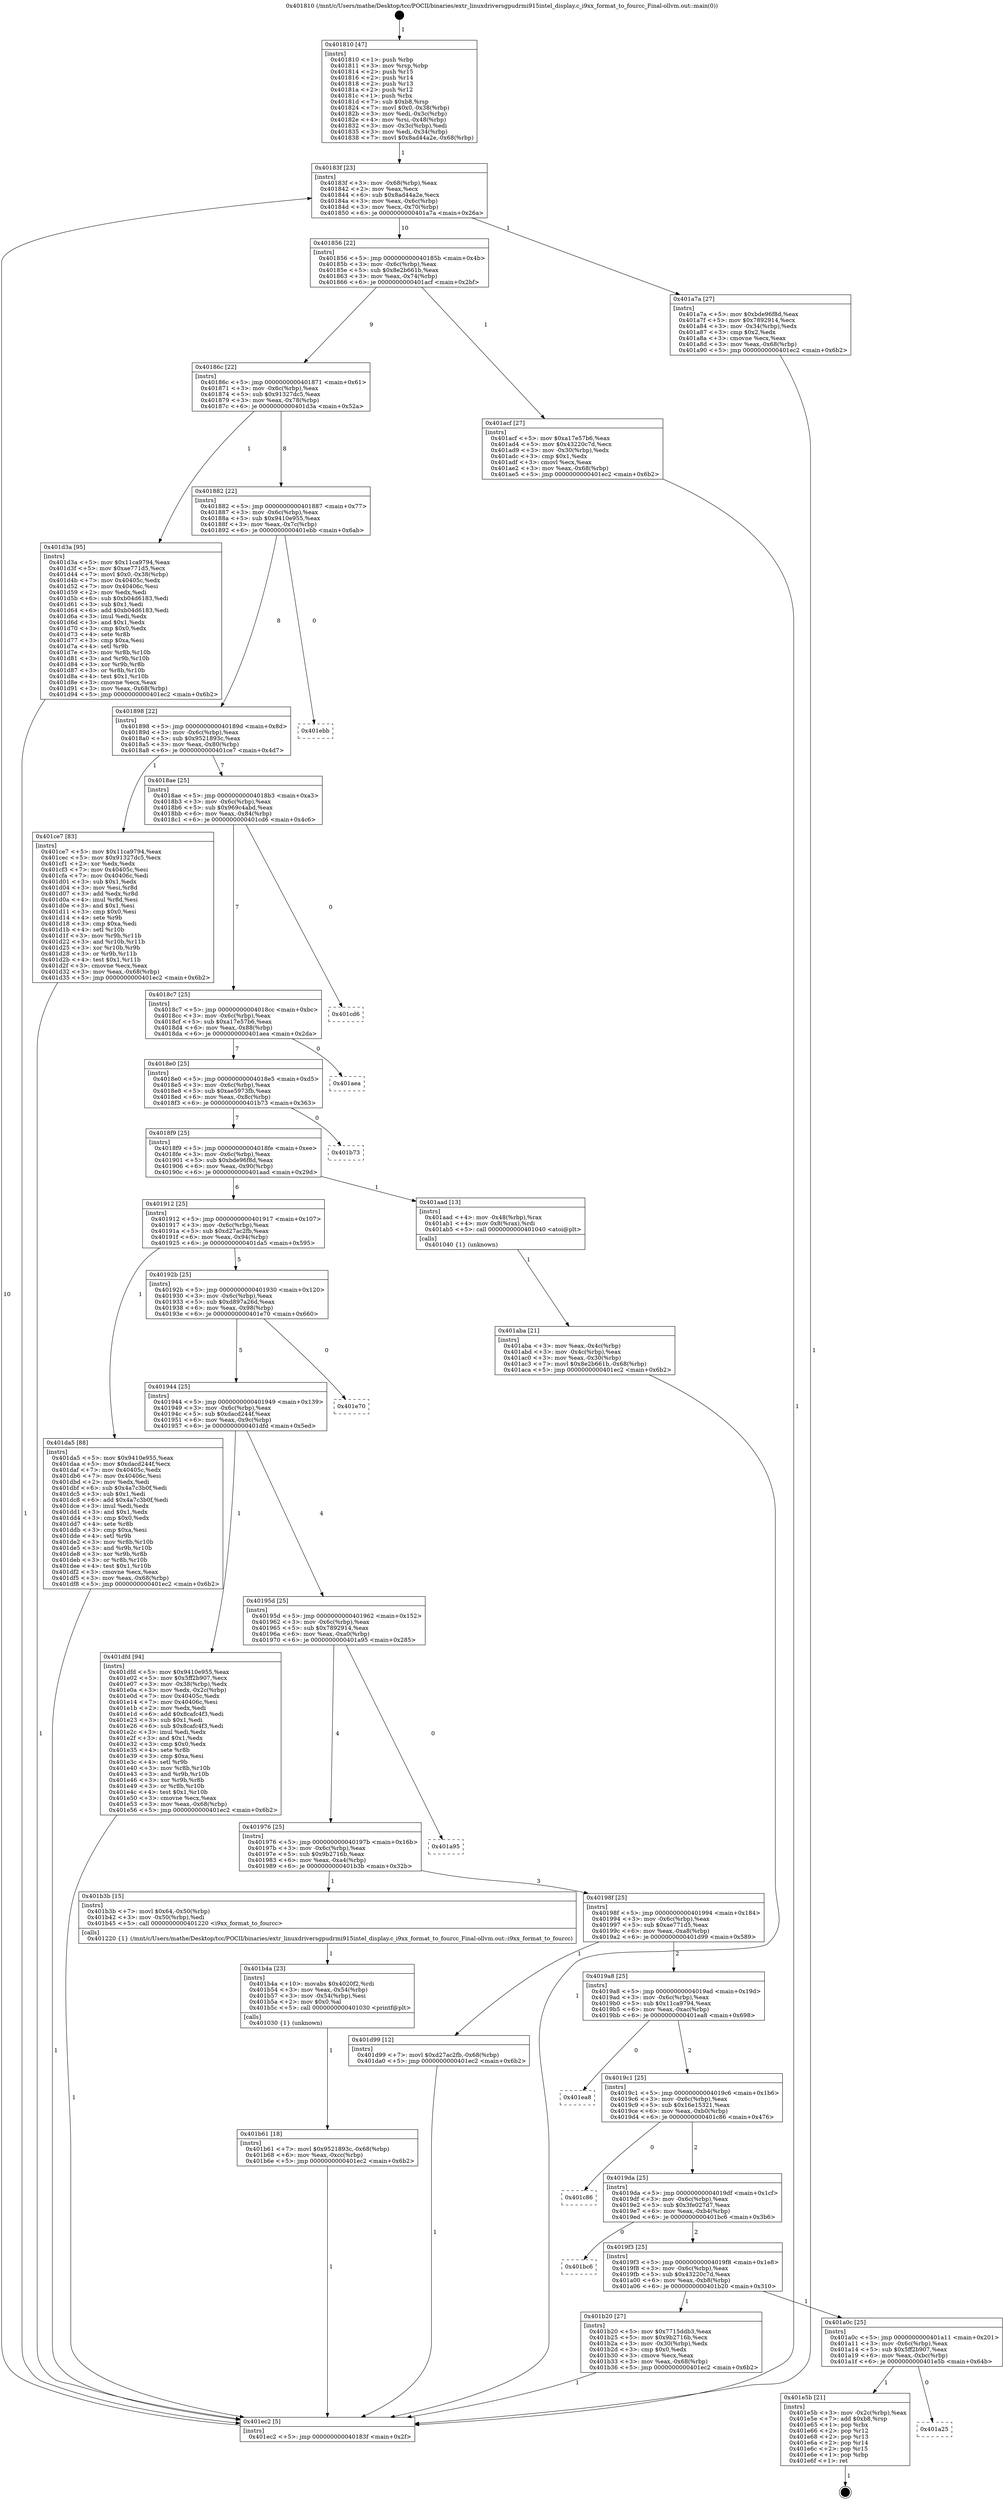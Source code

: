 digraph "0x401810" {
  label = "0x401810 (/mnt/c/Users/mathe/Desktop/tcc/POCII/binaries/extr_linuxdriversgpudrmi915intel_display.c_i9xx_format_to_fourcc_Final-ollvm.out::main(0))"
  labelloc = "t"
  node[shape=record]

  Entry [label="",width=0.3,height=0.3,shape=circle,fillcolor=black,style=filled]
  "0x40183f" [label="{
     0x40183f [23]\l
     | [instrs]\l
     &nbsp;&nbsp;0x40183f \<+3\>: mov -0x68(%rbp),%eax\l
     &nbsp;&nbsp;0x401842 \<+2\>: mov %eax,%ecx\l
     &nbsp;&nbsp;0x401844 \<+6\>: sub $0x8ad44a2e,%ecx\l
     &nbsp;&nbsp;0x40184a \<+3\>: mov %eax,-0x6c(%rbp)\l
     &nbsp;&nbsp;0x40184d \<+3\>: mov %ecx,-0x70(%rbp)\l
     &nbsp;&nbsp;0x401850 \<+6\>: je 0000000000401a7a \<main+0x26a\>\l
  }"]
  "0x401a7a" [label="{
     0x401a7a [27]\l
     | [instrs]\l
     &nbsp;&nbsp;0x401a7a \<+5\>: mov $0xbde96f8d,%eax\l
     &nbsp;&nbsp;0x401a7f \<+5\>: mov $0x7892914,%ecx\l
     &nbsp;&nbsp;0x401a84 \<+3\>: mov -0x34(%rbp),%edx\l
     &nbsp;&nbsp;0x401a87 \<+3\>: cmp $0x2,%edx\l
     &nbsp;&nbsp;0x401a8a \<+3\>: cmovne %ecx,%eax\l
     &nbsp;&nbsp;0x401a8d \<+3\>: mov %eax,-0x68(%rbp)\l
     &nbsp;&nbsp;0x401a90 \<+5\>: jmp 0000000000401ec2 \<main+0x6b2\>\l
  }"]
  "0x401856" [label="{
     0x401856 [22]\l
     | [instrs]\l
     &nbsp;&nbsp;0x401856 \<+5\>: jmp 000000000040185b \<main+0x4b\>\l
     &nbsp;&nbsp;0x40185b \<+3\>: mov -0x6c(%rbp),%eax\l
     &nbsp;&nbsp;0x40185e \<+5\>: sub $0x8e2b661b,%eax\l
     &nbsp;&nbsp;0x401863 \<+3\>: mov %eax,-0x74(%rbp)\l
     &nbsp;&nbsp;0x401866 \<+6\>: je 0000000000401acf \<main+0x2bf\>\l
  }"]
  "0x401ec2" [label="{
     0x401ec2 [5]\l
     | [instrs]\l
     &nbsp;&nbsp;0x401ec2 \<+5\>: jmp 000000000040183f \<main+0x2f\>\l
  }"]
  "0x401810" [label="{
     0x401810 [47]\l
     | [instrs]\l
     &nbsp;&nbsp;0x401810 \<+1\>: push %rbp\l
     &nbsp;&nbsp;0x401811 \<+3\>: mov %rsp,%rbp\l
     &nbsp;&nbsp;0x401814 \<+2\>: push %r15\l
     &nbsp;&nbsp;0x401816 \<+2\>: push %r14\l
     &nbsp;&nbsp;0x401818 \<+2\>: push %r13\l
     &nbsp;&nbsp;0x40181a \<+2\>: push %r12\l
     &nbsp;&nbsp;0x40181c \<+1\>: push %rbx\l
     &nbsp;&nbsp;0x40181d \<+7\>: sub $0xb8,%rsp\l
     &nbsp;&nbsp;0x401824 \<+7\>: movl $0x0,-0x38(%rbp)\l
     &nbsp;&nbsp;0x40182b \<+3\>: mov %edi,-0x3c(%rbp)\l
     &nbsp;&nbsp;0x40182e \<+4\>: mov %rsi,-0x48(%rbp)\l
     &nbsp;&nbsp;0x401832 \<+3\>: mov -0x3c(%rbp),%edi\l
     &nbsp;&nbsp;0x401835 \<+3\>: mov %edi,-0x34(%rbp)\l
     &nbsp;&nbsp;0x401838 \<+7\>: movl $0x8ad44a2e,-0x68(%rbp)\l
  }"]
  Exit [label="",width=0.3,height=0.3,shape=circle,fillcolor=black,style=filled,peripheries=2]
  "0x401acf" [label="{
     0x401acf [27]\l
     | [instrs]\l
     &nbsp;&nbsp;0x401acf \<+5\>: mov $0xa17e57b6,%eax\l
     &nbsp;&nbsp;0x401ad4 \<+5\>: mov $0x43220c7d,%ecx\l
     &nbsp;&nbsp;0x401ad9 \<+3\>: mov -0x30(%rbp),%edx\l
     &nbsp;&nbsp;0x401adc \<+3\>: cmp $0x1,%edx\l
     &nbsp;&nbsp;0x401adf \<+3\>: cmovl %ecx,%eax\l
     &nbsp;&nbsp;0x401ae2 \<+3\>: mov %eax,-0x68(%rbp)\l
     &nbsp;&nbsp;0x401ae5 \<+5\>: jmp 0000000000401ec2 \<main+0x6b2\>\l
  }"]
  "0x40186c" [label="{
     0x40186c [22]\l
     | [instrs]\l
     &nbsp;&nbsp;0x40186c \<+5\>: jmp 0000000000401871 \<main+0x61\>\l
     &nbsp;&nbsp;0x401871 \<+3\>: mov -0x6c(%rbp),%eax\l
     &nbsp;&nbsp;0x401874 \<+5\>: sub $0x91327dc5,%eax\l
     &nbsp;&nbsp;0x401879 \<+3\>: mov %eax,-0x78(%rbp)\l
     &nbsp;&nbsp;0x40187c \<+6\>: je 0000000000401d3a \<main+0x52a\>\l
  }"]
  "0x401a25" [label="{
     0x401a25\l
  }", style=dashed]
  "0x401d3a" [label="{
     0x401d3a [95]\l
     | [instrs]\l
     &nbsp;&nbsp;0x401d3a \<+5\>: mov $0x11ca9794,%eax\l
     &nbsp;&nbsp;0x401d3f \<+5\>: mov $0xae771d5,%ecx\l
     &nbsp;&nbsp;0x401d44 \<+7\>: movl $0x0,-0x38(%rbp)\l
     &nbsp;&nbsp;0x401d4b \<+7\>: mov 0x40405c,%edx\l
     &nbsp;&nbsp;0x401d52 \<+7\>: mov 0x40406c,%esi\l
     &nbsp;&nbsp;0x401d59 \<+2\>: mov %edx,%edi\l
     &nbsp;&nbsp;0x401d5b \<+6\>: sub $0xb04d6183,%edi\l
     &nbsp;&nbsp;0x401d61 \<+3\>: sub $0x1,%edi\l
     &nbsp;&nbsp;0x401d64 \<+6\>: add $0xb04d6183,%edi\l
     &nbsp;&nbsp;0x401d6a \<+3\>: imul %edi,%edx\l
     &nbsp;&nbsp;0x401d6d \<+3\>: and $0x1,%edx\l
     &nbsp;&nbsp;0x401d70 \<+3\>: cmp $0x0,%edx\l
     &nbsp;&nbsp;0x401d73 \<+4\>: sete %r8b\l
     &nbsp;&nbsp;0x401d77 \<+3\>: cmp $0xa,%esi\l
     &nbsp;&nbsp;0x401d7a \<+4\>: setl %r9b\l
     &nbsp;&nbsp;0x401d7e \<+3\>: mov %r8b,%r10b\l
     &nbsp;&nbsp;0x401d81 \<+3\>: and %r9b,%r10b\l
     &nbsp;&nbsp;0x401d84 \<+3\>: xor %r9b,%r8b\l
     &nbsp;&nbsp;0x401d87 \<+3\>: or %r8b,%r10b\l
     &nbsp;&nbsp;0x401d8a \<+4\>: test $0x1,%r10b\l
     &nbsp;&nbsp;0x401d8e \<+3\>: cmovne %ecx,%eax\l
     &nbsp;&nbsp;0x401d91 \<+3\>: mov %eax,-0x68(%rbp)\l
     &nbsp;&nbsp;0x401d94 \<+5\>: jmp 0000000000401ec2 \<main+0x6b2\>\l
  }"]
  "0x401882" [label="{
     0x401882 [22]\l
     | [instrs]\l
     &nbsp;&nbsp;0x401882 \<+5\>: jmp 0000000000401887 \<main+0x77\>\l
     &nbsp;&nbsp;0x401887 \<+3\>: mov -0x6c(%rbp),%eax\l
     &nbsp;&nbsp;0x40188a \<+5\>: sub $0x9410e955,%eax\l
     &nbsp;&nbsp;0x40188f \<+3\>: mov %eax,-0x7c(%rbp)\l
     &nbsp;&nbsp;0x401892 \<+6\>: je 0000000000401ebb \<main+0x6ab\>\l
  }"]
  "0x401e5b" [label="{
     0x401e5b [21]\l
     | [instrs]\l
     &nbsp;&nbsp;0x401e5b \<+3\>: mov -0x2c(%rbp),%eax\l
     &nbsp;&nbsp;0x401e5e \<+7\>: add $0xb8,%rsp\l
     &nbsp;&nbsp;0x401e65 \<+1\>: pop %rbx\l
     &nbsp;&nbsp;0x401e66 \<+2\>: pop %r12\l
     &nbsp;&nbsp;0x401e68 \<+2\>: pop %r13\l
     &nbsp;&nbsp;0x401e6a \<+2\>: pop %r14\l
     &nbsp;&nbsp;0x401e6c \<+2\>: pop %r15\l
     &nbsp;&nbsp;0x401e6e \<+1\>: pop %rbp\l
     &nbsp;&nbsp;0x401e6f \<+1\>: ret\l
  }"]
  "0x401ebb" [label="{
     0x401ebb\l
  }", style=dashed]
  "0x401898" [label="{
     0x401898 [22]\l
     | [instrs]\l
     &nbsp;&nbsp;0x401898 \<+5\>: jmp 000000000040189d \<main+0x8d\>\l
     &nbsp;&nbsp;0x40189d \<+3\>: mov -0x6c(%rbp),%eax\l
     &nbsp;&nbsp;0x4018a0 \<+5\>: sub $0x9521893c,%eax\l
     &nbsp;&nbsp;0x4018a5 \<+3\>: mov %eax,-0x80(%rbp)\l
     &nbsp;&nbsp;0x4018a8 \<+6\>: je 0000000000401ce7 \<main+0x4d7\>\l
  }"]
  "0x401b61" [label="{
     0x401b61 [18]\l
     | [instrs]\l
     &nbsp;&nbsp;0x401b61 \<+7\>: movl $0x9521893c,-0x68(%rbp)\l
     &nbsp;&nbsp;0x401b68 \<+6\>: mov %eax,-0xcc(%rbp)\l
     &nbsp;&nbsp;0x401b6e \<+5\>: jmp 0000000000401ec2 \<main+0x6b2\>\l
  }"]
  "0x401ce7" [label="{
     0x401ce7 [83]\l
     | [instrs]\l
     &nbsp;&nbsp;0x401ce7 \<+5\>: mov $0x11ca9794,%eax\l
     &nbsp;&nbsp;0x401cec \<+5\>: mov $0x91327dc5,%ecx\l
     &nbsp;&nbsp;0x401cf1 \<+2\>: xor %edx,%edx\l
     &nbsp;&nbsp;0x401cf3 \<+7\>: mov 0x40405c,%esi\l
     &nbsp;&nbsp;0x401cfa \<+7\>: mov 0x40406c,%edi\l
     &nbsp;&nbsp;0x401d01 \<+3\>: sub $0x1,%edx\l
     &nbsp;&nbsp;0x401d04 \<+3\>: mov %esi,%r8d\l
     &nbsp;&nbsp;0x401d07 \<+3\>: add %edx,%r8d\l
     &nbsp;&nbsp;0x401d0a \<+4\>: imul %r8d,%esi\l
     &nbsp;&nbsp;0x401d0e \<+3\>: and $0x1,%esi\l
     &nbsp;&nbsp;0x401d11 \<+3\>: cmp $0x0,%esi\l
     &nbsp;&nbsp;0x401d14 \<+4\>: sete %r9b\l
     &nbsp;&nbsp;0x401d18 \<+3\>: cmp $0xa,%edi\l
     &nbsp;&nbsp;0x401d1b \<+4\>: setl %r10b\l
     &nbsp;&nbsp;0x401d1f \<+3\>: mov %r9b,%r11b\l
     &nbsp;&nbsp;0x401d22 \<+3\>: and %r10b,%r11b\l
     &nbsp;&nbsp;0x401d25 \<+3\>: xor %r10b,%r9b\l
     &nbsp;&nbsp;0x401d28 \<+3\>: or %r9b,%r11b\l
     &nbsp;&nbsp;0x401d2b \<+4\>: test $0x1,%r11b\l
     &nbsp;&nbsp;0x401d2f \<+3\>: cmovne %ecx,%eax\l
     &nbsp;&nbsp;0x401d32 \<+3\>: mov %eax,-0x68(%rbp)\l
     &nbsp;&nbsp;0x401d35 \<+5\>: jmp 0000000000401ec2 \<main+0x6b2\>\l
  }"]
  "0x4018ae" [label="{
     0x4018ae [25]\l
     | [instrs]\l
     &nbsp;&nbsp;0x4018ae \<+5\>: jmp 00000000004018b3 \<main+0xa3\>\l
     &nbsp;&nbsp;0x4018b3 \<+3\>: mov -0x6c(%rbp),%eax\l
     &nbsp;&nbsp;0x4018b6 \<+5\>: sub $0x969c4abd,%eax\l
     &nbsp;&nbsp;0x4018bb \<+6\>: mov %eax,-0x84(%rbp)\l
     &nbsp;&nbsp;0x4018c1 \<+6\>: je 0000000000401cd6 \<main+0x4c6\>\l
  }"]
  "0x401b4a" [label="{
     0x401b4a [23]\l
     | [instrs]\l
     &nbsp;&nbsp;0x401b4a \<+10\>: movabs $0x4020f2,%rdi\l
     &nbsp;&nbsp;0x401b54 \<+3\>: mov %eax,-0x54(%rbp)\l
     &nbsp;&nbsp;0x401b57 \<+3\>: mov -0x54(%rbp),%esi\l
     &nbsp;&nbsp;0x401b5a \<+2\>: mov $0x0,%al\l
     &nbsp;&nbsp;0x401b5c \<+5\>: call 0000000000401030 \<printf@plt\>\l
     | [calls]\l
     &nbsp;&nbsp;0x401030 \{1\} (unknown)\l
  }"]
  "0x401cd6" [label="{
     0x401cd6\l
  }", style=dashed]
  "0x4018c7" [label="{
     0x4018c7 [25]\l
     | [instrs]\l
     &nbsp;&nbsp;0x4018c7 \<+5\>: jmp 00000000004018cc \<main+0xbc\>\l
     &nbsp;&nbsp;0x4018cc \<+3\>: mov -0x6c(%rbp),%eax\l
     &nbsp;&nbsp;0x4018cf \<+5\>: sub $0xa17e57b6,%eax\l
     &nbsp;&nbsp;0x4018d4 \<+6\>: mov %eax,-0x88(%rbp)\l
     &nbsp;&nbsp;0x4018da \<+6\>: je 0000000000401aea \<main+0x2da\>\l
  }"]
  "0x401a0c" [label="{
     0x401a0c [25]\l
     | [instrs]\l
     &nbsp;&nbsp;0x401a0c \<+5\>: jmp 0000000000401a11 \<main+0x201\>\l
     &nbsp;&nbsp;0x401a11 \<+3\>: mov -0x6c(%rbp),%eax\l
     &nbsp;&nbsp;0x401a14 \<+5\>: sub $0x5ff2b907,%eax\l
     &nbsp;&nbsp;0x401a19 \<+6\>: mov %eax,-0xbc(%rbp)\l
     &nbsp;&nbsp;0x401a1f \<+6\>: je 0000000000401e5b \<main+0x64b\>\l
  }"]
  "0x401aea" [label="{
     0x401aea\l
  }", style=dashed]
  "0x4018e0" [label="{
     0x4018e0 [25]\l
     | [instrs]\l
     &nbsp;&nbsp;0x4018e0 \<+5\>: jmp 00000000004018e5 \<main+0xd5\>\l
     &nbsp;&nbsp;0x4018e5 \<+3\>: mov -0x6c(%rbp),%eax\l
     &nbsp;&nbsp;0x4018e8 \<+5\>: sub $0xae5973fb,%eax\l
     &nbsp;&nbsp;0x4018ed \<+6\>: mov %eax,-0x8c(%rbp)\l
     &nbsp;&nbsp;0x4018f3 \<+6\>: je 0000000000401b73 \<main+0x363\>\l
  }"]
  "0x401b20" [label="{
     0x401b20 [27]\l
     | [instrs]\l
     &nbsp;&nbsp;0x401b20 \<+5\>: mov $0x7715ddb3,%eax\l
     &nbsp;&nbsp;0x401b25 \<+5\>: mov $0x9b2716b,%ecx\l
     &nbsp;&nbsp;0x401b2a \<+3\>: mov -0x30(%rbp),%edx\l
     &nbsp;&nbsp;0x401b2d \<+3\>: cmp $0x0,%edx\l
     &nbsp;&nbsp;0x401b30 \<+3\>: cmove %ecx,%eax\l
     &nbsp;&nbsp;0x401b33 \<+3\>: mov %eax,-0x68(%rbp)\l
     &nbsp;&nbsp;0x401b36 \<+5\>: jmp 0000000000401ec2 \<main+0x6b2\>\l
  }"]
  "0x401b73" [label="{
     0x401b73\l
  }", style=dashed]
  "0x4018f9" [label="{
     0x4018f9 [25]\l
     | [instrs]\l
     &nbsp;&nbsp;0x4018f9 \<+5\>: jmp 00000000004018fe \<main+0xee\>\l
     &nbsp;&nbsp;0x4018fe \<+3\>: mov -0x6c(%rbp),%eax\l
     &nbsp;&nbsp;0x401901 \<+5\>: sub $0xbde96f8d,%eax\l
     &nbsp;&nbsp;0x401906 \<+6\>: mov %eax,-0x90(%rbp)\l
     &nbsp;&nbsp;0x40190c \<+6\>: je 0000000000401aad \<main+0x29d\>\l
  }"]
  "0x4019f3" [label="{
     0x4019f3 [25]\l
     | [instrs]\l
     &nbsp;&nbsp;0x4019f3 \<+5\>: jmp 00000000004019f8 \<main+0x1e8\>\l
     &nbsp;&nbsp;0x4019f8 \<+3\>: mov -0x6c(%rbp),%eax\l
     &nbsp;&nbsp;0x4019fb \<+5\>: sub $0x43220c7d,%eax\l
     &nbsp;&nbsp;0x401a00 \<+6\>: mov %eax,-0xb8(%rbp)\l
     &nbsp;&nbsp;0x401a06 \<+6\>: je 0000000000401b20 \<main+0x310\>\l
  }"]
  "0x401aad" [label="{
     0x401aad [13]\l
     | [instrs]\l
     &nbsp;&nbsp;0x401aad \<+4\>: mov -0x48(%rbp),%rax\l
     &nbsp;&nbsp;0x401ab1 \<+4\>: mov 0x8(%rax),%rdi\l
     &nbsp;&nbsp;0x401ab5 \<+5\>: call 0000000000401040 \<atoi@plt\>\l
     | [calls]\l
     &nbsp;&nbsp;0x401040 \{1\} (unknown)\l
  }"]
  "0x401912" [label="{
     0x401912 [25]\l
     | [instrs]\l
     &nbsp;&nbsp;0x401912 \<+5\>: jmp 0000000000401917 \<main+0x107\>\l
     &nbsp;&nbsp;0x401917 \<+3\>: mov -0x6c(%rbp),%eax\l
     &nbsp;&nbsp;0x40191a \<+5\>: sub $0xd27ac2fb,%eax\l
     &nbsp;&nbsp;0x40191f \<+6\>: mov %eax,-0x94(%rbp)\l
     &nbsp;&nbsp;0x401925 \<+6\>: je 0000000000401da5 \<main+0x595\>\l
  }"]
  "0x401aba" [label="{
     0x401aba [21]\l
     | [instrs]\l
     &nbsp;&nbsp;0x401aba \<+3\>: mov %eax,-0x4c(%rbp)\l
     &nbsp;&nbsp;0x401abd \<+3\>: mov -0x4c(%rbp),%eax\l
     &nbsp;&nbsp;0x401ac0 \<+3\>: mov %eax,-0x30(%rbp)\l
     &nbsp;&nbsp;0x401ac3 \<+7\>: movl $0x8e2b661b,-0x68(%rbp)\l
     &nbsp;&nbsp;0x401aca \<+5\>: jmp 0000000000401ec2 \<main+0x6b2\>\l
  }"]
  "0x401bc6" [label="{
     0x401bc6\l
  }", style=dashed]
  "0x401da5" [label="{
     0x401da5 [88]\l
     | [instrs]\l
     &nbsp;&nbsp;0x401da5 \<+5\>: mov $0x9410e955,%eax\l
     &nbsp;&nbsp;0x401daa \<+5\>: mov $0xdacd244f,%ecx\l
     &nbsp;&nbsp;0x401daf \<+7\>: mov 0x40405c,%edx\l
     &nbsp;&nbsp;0x401db6 \<+7\>: mov 0x40406c,%esi\l
     &nbsp;&nbsp;0x401dbd \<+2\>: mov %edx,%edi\l
     &nbsp;&nbsp;0x401dbf \<+6\>: sub $0x4a7c3b0f,%edi\l
     &nbsp;&nbsp;0x401dc5 \<+3\>: sub $0x1,%edi\l
     &nbsp;&nbsp;0x401dc8 \<+6\>: add $0x4a7c3b0f,%edi\l
     &nbsp;&nbsp;0x401dce \<+3\>: imul %edi,%edx\l
     &nbsp;&nbsp;0x401dd1 \<+3\>: and $0x1,%edx\l
     &nbsp;&nbsp;0x401dd4 \<+3\>: cmp $0x0,%edx\l
     &nbsp;&nbsp;0x401dd7 \<+4\>: sete %r8b\l
     &nbsp;&nbsp;0x401ddb \<+3\>: cmp $0xa,%esi\l
     &nbsp;&nbsp;0x401dde \<+4\>: setl %r9b\l
     &nbsp;&nbsp;0x401de2 \<+3\>: mov %r8b,%r10b\l
     &nbsp;&nbsp;0x401de5 \<+3\>: and %r9b,%r10b\l
     &nbsp;&nbsp;0x401de8 \<+3\>: xor %r9b,%r8b\l
     &nbsp;&nbsp;0x401deb \<+3\>: or %r8b,%r10b\l
     &nbsp;&nbsp;0x401dee \<+4\>: test $0x1,%r10b\l
     &nbsp;&nbsp;0x401df2 \<+3\>: cmovne %ecx,%eax\l
     &nbsp;&nbsp;0x401df5 \<+3\>: mov %eax,-0x68(%rbp)\l
     &nbsp;&nbsp;0x401df8 \<+5\>: jmp 0000000000401ec2 \<main+0x6b2\>\l
  }"]
  "0x40192b" [label="{
     0x40192b [25]\l
     | [instrs]\l
     &nbsp;&nbsp;0x40192b \<+5\>: jmp 0000000000401930 \<main+0x120\>\l
     &nbsp;&nbsp;0x401930 \<+3\>: mov -0x6c(%rbp),%eax\l
     &nbsp;&nbsp;0x401933 \<+5\>: sub $0xd897a26d,%eax\l
     &nbsp;&nbsp;0x401938 \<+6\>: mov %eax,-0x98(%rbp)\l
     &nbsp;&nbsp;0x40193e \<+6\>: je 0000000000401e70 \<main+0x660\>\l
  }"]
  "0x4019da" [label="{
     0x4019da [25]\l
     | [instrs]\l
     &nbsp;&nbsp;0x4019da \<+5\>: jmp 00000000004019df \<main+0x1cf\>\l
     &nbsp;&nbsp;0x4019df \<+3\>: mov -0x6c(%rbp),%eax\l
     &nbsp;&nbsp;0x4019e2 \<+5\>: sub $0x3fe027d7,%eax\l
     &nbsp;&nbsp;0x4019e7 \<+6\>: mov %eax,-0xb4(%rbp)\l
     &nbsp;&nbsp;0x4019ed \<+6\>: je 0000000000401bc6 \<main+0x3b6\>\l
  }"]
  "0x401e70" [label="{
     0x401e70\l
  }", style=dashed]
  "0x401944" [label="{
     0x401944 [25]\l
     | [instrs]\l
     &nbsp;&nbsp;0x401944 \<+5\>: jmp 0000000000401949 \<main+0x139\>\l
     &nbsp;&nbsp;0x401949 \<+3\>: mov -0x6c(%rbp),%eax\l
     &nbsp;&nbsp;0x40194c \<+5\>: sub $0xdacd244f,%eax\l
     &nbsp;&nbsp;0x401951 \<+6\>: mov %eax,-0x9c(%rbp)\l
     &nbsp;&nbsp;0x401957 \<+6\>: je 0000000000401dfd \<main+0x5ed\>\l
  }"]
  "0x401c86" [label="{
     0x401c86\l
  }", style=dashed]
  "0x401dfd" [label="{
     0x401dfd [94]\l
     | [instrs]\l
     &nbsp;&nbsp;0x401dfd \<+5\>: mov $0x9410e955,%eax\l
     &nbsp;&nbsp;0x401e02 \<+5\>: mov $0x5ff2b907,%ecx\l
     &nbsp;&nbsp;0x401e07 \<+3\>: mov -0x38(%rbp),%edx\l
     &nbsp;&nbsp;0x401e0a \<+3\>: mov %edx,-0x2c(%rbp)\l
     &nbsp;&nbsp;0x401e0d \<+7\>: mov 0x40405c,%edx\l
     &nbsp;&nbsp;0x401e14 \<+7\>: mov 0x40406c,%esi\l
     &nbsp;&nbsp;0x401e1b \<+2\>: mov %edx,%edi\l
     &nbsp;&nbsp;0x401e1d \<+6\>: add $0x8cafc4f3,%edi\l
     &nbsp;&nbsp;0x401e23 \<+3\>: sub $0x1,%edi\l
     &nbsp;&nbsp;0x401e26 \<+6\>: sub $0x8cafc4f3,%edi\l
     &nbsp;&nbsp;0x401e2c \<+3\>: imul %edi,%edx\l
     &nbsp;&nbsp;0x401e2f \<+3\>: and $0x1,%edx\l
     &nbsp;&nbsp;0x401e32 \<+3\>: cmp $0x0,%edx\l
     &nbsp;&nbsp;0x401e35 \<+4\>: sete %r8b\l
     &nbsp;&nbsp;0x401e39 \<+3\>: cmp $0xa,%esi\l
     &nbsp;&nbsp;0x401e3c \<+4\>: setl %r9b\l
     &nbsp;&nbsp;0x401e40 \<+3\>: mov %r8b,%r10b\l
     &nbsp;&nbsp;0x401e43 \<+3\>: and %r9b,%r10b\l
     &nbsp;&nbsp;0x401e46 \<+3\>: xor %r9b,%r8b\l
     &nbsp;&nbsp;0x401e49 \<+3\>: or %r8b,%r10b\l
     &nbsp;&nbsp;0x401e4c \<+4\>: test $0x1,%r10b\l
     &nbsp;&nbsp;0x401e50 \<+3\>: cmovne %ecx,%eax\l
     &nbsp;&nbsp;0x401e53 \<+3\>: mov %eax,-0x68(%rbp)\l
     &nbsp;&nbsp;0x401e56 \<+5\>: jmp 0000000000401ec2 \<main+0x6b2\>\l
  }"]
  "0x40195d" [label="{
     0x40195d [25]\l
     | [instrs]\l
     &nbsp;&nbsp;0x40195d \<+5\>: jmp 0000000000401962 \<main+0x152\>\l
     &nbsp;&nbsp;0x401962 \<+3\>: mov -0x6c(%rbp),%eax\l
     &nbsp;&nbsp;0x401965 \<+5\>: sub $0x7892914,%eax\l
     &nbsp;&nbsp;0x40196a \<+6\>: mov %eax,-0xa0(%rbp)\l
     &nbsp;&nbsp;0x401970 \<+6\>: je 0000000000401a95 \<main+0x285\>\l
  }"]
  "0x4019c1" [label="{
     0x4019c1 [25]\l
     | [instrs]\l
     &nbsp;&nbsp;0x4019c1 \<+5\>: jmp 00000000004019c6 \<main+0x1b6\>\l
     &nbsp;&nbsp;0x4019c6 \<+3\>: mov -0x6c(%rbp),%eax\l
     &nbsp;&nbsp;0x4019c9 \<+5\>: sub $0x16e15321,%eax\l
     &nbsp;&nbsp;0x4019ce \<+6\>: mov %eax,-0xb0(%rbp)\l
     &nbsp;&nbsp;0x4019d4 \<+6\>: je 0000000000401c86 \<main+0x476\>\l
  }"]
  "0x401a95" [label="{
     0x401a95\l
  }", style=dashed]
  "0x401976" [label="{
     0x401976 [25]\l
     | [instrs]\l
     &nbsp;&nbsp;0x401976 \<+5\>: jmp 000000000040197b \<main+0x16b\>\l
     &nbsp;&nbsp;0x40197b \<+3\>: mov -0x6c(%rbp),%eax\l
     &nbsp;&nbsp;0x40197e \<+5\>: sub $0x9b2716b,%eax\l
     &nbsp;&nbsp;0x401983 \<+6\>: mov %eax,-0xa4(%rbp)\l
     &nbsp;&nbsp;0x401989 \<+6\>: je 0000000000401b3b \<main+0x32b\>\l
  }"]
  "0x401ea8" [label="{
     0x401ea8\l
  }", style=dashed]
  "0x401b3b" [label="{
     0x401b3b [15]\l
     | [instrs]\l
     &nbsp;&nbsp;0x401b3b \<+7\>: movl $0x64,-0x50(%rbp)\l
     &nbsp;&nbsp;0x401b42 \<+3\>: mov -0x50(%rbp),%edi\l
     &nbsp;&nbsp;0x401b45 \<+5\>: call 0000000000401220 \<i9xx_format_to_fourcc\>\l
     | [calls]\l
     &nbsp;&nbsp;0x401220 \{1\} (/mnt/c/Users/mathe/Desktop/tcc/POCII/binaries/extr_linuxdriversgpudrmi915intel_display.c_i9xx_format_to_fourcc_Final-ollvm.out::i9xx_format_to_fourcc)\l
  }"]
  "0x40198f" [label="{
     0x40198f [25]\l
     | [instrs]\l
     &nbsp;&nbsp;0x40198f \<+5\>: jmp 0000000000401994 \<main+0x184\>\l
     &nbsp;&nbsp;0x401994 \<+3\>: mov -0x6c(%rbp),%eax\l
     &nbsp;&nbsp;0x401997 \<+5\>: sub $0xae771d5,%eax\l
     &nbsp;&nbsp;0x40199c \<+6\>: mov %eax,-0xa8(%rbp)\l
     &nbsp;&nbsp;0x4019a2 \<+6\>: je 0000000000401d99 \<main+0x589\>\l
  }"]
  "0x4019a8" [label="{
     0x4019a8 [25]\l
     | [instrs]\l
     &nbsp;&nbsp;0x4019a8 \<+5\>: jmp 00000000004019ad \<main+0x19d\>\l
     &nbsp;&nbsp;0x4019ad \<+3\>: mov -0x6c(%rbp),%eax\l
     &nbsp;&nbsp;0x4019b0 \<+5\>: sub $0x11ca9794,%eax\l
     &nbsp;&nbsp;0x4019b5 \<+6\>: mov %eax,-0xac(%rbp)\l
     &nbsp;&nbsp;0x4019bb \<+6\>: je 0000000000401ea8 \<main+0x698\>\l
  }"]
  "0x401d99" [label="{
     0x401d99 [12]\l
     | [instrs]\l
     &nbsp;&nbsp;0x401d99 \<+7\>: movl $0xd27ac2fb,-0x68(%rbp)\l
     &nbsp;&nbsp;0x401da0 \<+5\>: jmp 0000000000401ec2 \<main+0x6b2\>\l
  }"]
  Entry -> "0x401810" [label=" 1"]
  "0x40183f" -> "0x401a7a" [label=" 1"]
  "0x40183f" -> "0x401856" [label=" 10"]
  "0x401a7a" -> "0x401ec2" [label=" 1"]
  "0x401810" -> "0x40183f" [label=" 1"]
  "0x401ec2" -> "0x40183f" [label=" 10"]
  "0x401e5b" -> Exit [label=" 1"]
  "0x401856" -> "0x401acf" [label=" 1"]
  "0x401856" -> "0x40186c" [label=" 9"]
  "0x401a0c" -> "0x401a25" [label=" 0"]
  "0x40186c" -> "0x401d3a" [label=" 1"]
  "0x40186c" -> "0x401882" [label=" 8"]
  "0x401a0c" -> "0x401e5b" [label=" 1"]
  "0x401882" -> "0x401ebb" [label=" 0"]
  "0x401882" -> "0x401898" [label=" 8"]
  "0x401dfd" -> "0x401ec2" [label=" 1"]
  "0x401898" -> "0x401ce7" [label=" 1"]
  "0x401898" -> "0x4018ae" [label=" 7"]
  "0x401da5" -> "0x401ec2" [label=" 1"]
  "0x4018ae" -> "0x401cd6" [label=" 0"]
  "0x4018ae" -> "0x4018c7" [label=" 7"]
  "0x401d99" -> "0x401ec2" [label=" 1"]
  "0x4018c7" -> "0x401aea" [label=" 0"]
  "0x4018c7" -> "0x4018e0" [label=" 7"]
  "0x401d3a" -> "0x401ec2" [label=" 1"]
  "0x4018e0" -> "0x401b73" [label=" 0"]
  "0x4018e0" -> "0x4018f9" [label=" 7"]
  "0x401ce7" -> "0x401ec2" [label=" 1"]
  "0x4018f9" -> "0x401aad" [label=" 1"]
  "0x4018f9" -> "0x401912" [label=" 6"]
  "0x401aad" -> "0x401aba" [label=" 1"]
  "0x401aba" -> "0x401ec2" [label=" 1"]
  "0x401acf" -> "0x401ec2" [label=" 1"]
  "0x401b4a" -> "0x401b61" [label=" 1"]
  "0x401912" -> "0x401da5" [label=" 1"]
  "0x401912" -> "0x40192b" [label=" 5"]
  "0x401b3b" -> "0x401b4a" [label=" 1"]
  "0x40192b" -> "0x401e70" [label=" 0"]
  "0x40192b" -> "0x401944" [label=" 5"]
  "0x4019f3" -> "0x401a0c" [label=" 1"]
  "0x401944" -> "0x401dfd" [label=" 1"]
  "0x401944" -> "0x40195d" [label=" 4"]
  "0x4019f3" -> "0x401b20" [label=" 1"]
  "0x40195d" -> "0x401a95" [label=" 0"]
  "0x40195d" -> "0x401976" [label=" 4"]
  "0x4019da" -> "0x4019f3" [label=" 2"]
  "0x401976" -> "0x401b3b" [label=" 1"]
  "0x401976" -> "0x40198f" [label=" 3"]
  "0x4019da" -> "0x401bc6" [label=" 0"]
  "0x40198f" -> "0x401d99" [label=" 1"]
  "0x40198f" -> "0x4019a8" [label=" 2"]
  "0x401b20" -> "0x401ec2" [label=" 1"]
  "0x4019a8" -> "0x401ea8" [label=" 0"]
  "0x4019a8" -> "0x4019c1" [label=" 2"]
  "0x401b61" -> "0x401ec2" [label=" 1"]
  "0x4019c1" -> "0x401c86" [label=" 0"]
  "0x4019c1" -> "0x4019da" [label=" 2"]
}
